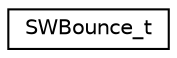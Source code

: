 digraph "Graphical Class Hierarchy"
{
 // LATEX_PDF_SIZE
  edge [fontname="Helvetica",fontsize="10",labelfontname="Helvetica",labelfontsize="10"];
  node [fontname="Helvetica",fontsize="10",shape=record];
  rankdir="LR";
  Node0 [label="SWBounce_t",height=0.2,width=0.4,color="black", fillcolor="white", style="filled",URL="$struct_s_w_bounce__t.html",tooltip=" "];
}
